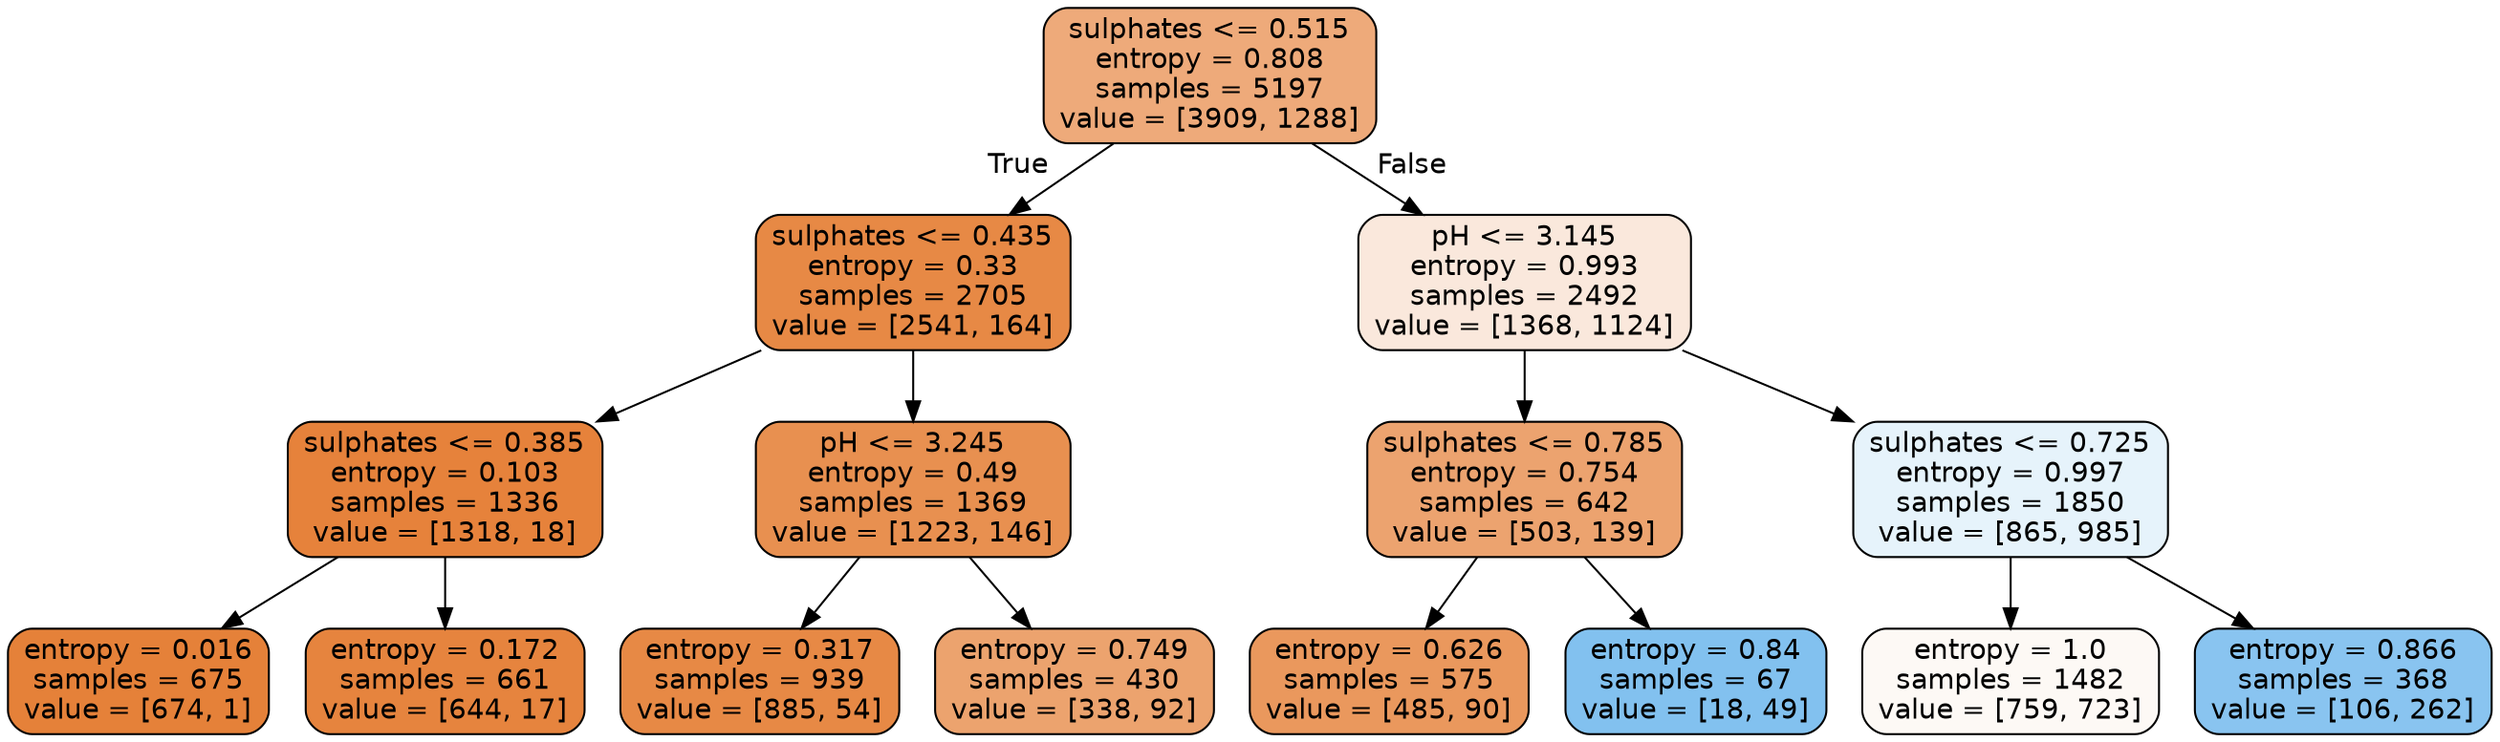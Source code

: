 digraph Tree {
node [shape=box, style="filled, rounded", color="black", fontname=helvetica] ;
edge [fontname=helvetica] ;
0 [label="sulphates <= 0.515\nentropy = 0.808\nsamples = 5197\nvalue = [3909, 1288]", fillcolor="#e58139ab"] ;
1 [label="sulphates <= 0.435\nentropy = 0.33\nsamples = 2705\nvalue = [2541, 164]", fillcolor="#e58139ef"] ;
0 -> 1 [labeldistance=2.5, labelangle=45, headlabel="True"] ;
2 [label="sulphates <= 0.385\nentropy = 0.103\nsamples = 1336\nvalue = [1318, 18]", fillcolor="#e58139fc"] ;
1 -> 2 ;
3 [label="entropy = 0.016\nsamples = 675\nvalue = [674, 1]", fillcolor="#e58139ff"] ;
2 -> 3 ;
4 [label="entropy = 0.172\nsamples = 661\nvalue = [644, 17]", fillcolor="#e58139f8"] ;
2 -> 4 ;
5 [label="pH <= 3.245\nentropy = 0.49\nsamples = 1369\nvalue = [1223, 146]", fillcolor="#e58139e1"] ;
1 -> 5 ;
6 [label="entropy = 0.317\nsamples = 939\nvalue = [885, 54]", fillcolor="#e58139ef"] ;
5 -> 6 ;
7 [label="entropy = 0.749\nsamples = 430\nvalue = [338, 92]", fillcolor="#e58139ba"] ;
5 -> 7 ;
8 [label="pH <= 3.145\nentropy = 0.993\nsamples = 2492\nvalue = [1368, 1124]", fillcolor="#e581392d"] ;
0 -> 8 [labeldistance=2.5, labelangle=-45, headlabel="False"] ;
9 [label="sulphates <= 0.785\nentropy = 0.754\nsamples = 642\nvalue = [503, 139]", fillcolor="#e58139b9"] ;
8 -> 9 ;
10 [label="entropy = 0.626\nsamples = 575\nvalue = [485, 90]", fillcolor="#e58139d0"] ;
9 -> 10 ;
11 [label="entropy = 0.84\nsamples = 67\nvalue = [18, 49]", fillcolor="#399de5a1"] ;
9 -> 11 ;
12 [label="sulphates <= 0.725\nentropy = 0.997\nsamples = 1850\nvalue = [865, 985]", fillcolor="#399de51f"] ;
8 -> 12 ;
13 [label="entropy = 1.0\nsamples = 1482\nvalue = [759, 723]", fillcolor="#e581390c"] ;
12 -> 13 ;
14 [label="entropy = 0.866\nsamples = 368\nvalue = [106, 262]", fillcolor="#399de598"] ;
12 -> 14 ;
}